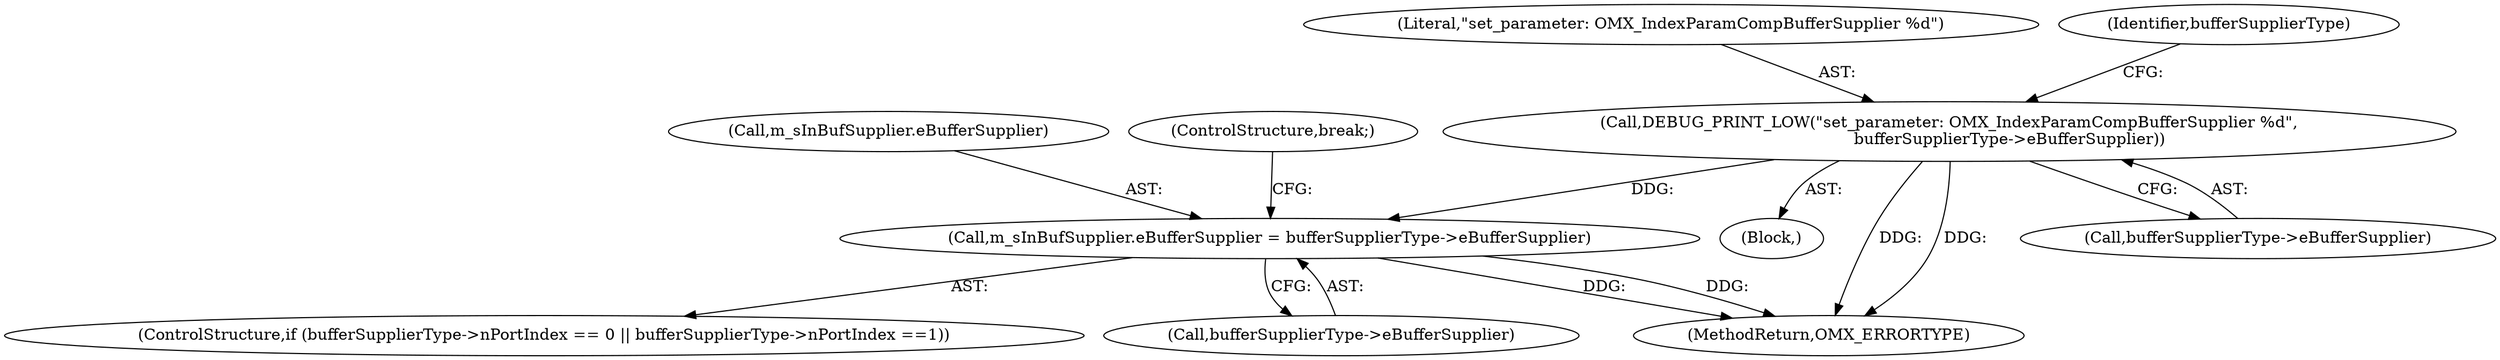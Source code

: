 digraph "0_Android_560ccdb509a7b86186fac0fce1b25bd9a3e6a6e8_7@pointer" {
"1001831" [label="(Call,DEBUG_PRINT_LOW(\"set_parameter: OMX_IndexParamCompBufferSupplier %d\",\n                        bufferSupplierType->eBufferSupplier))"];
"1001848" [label="(Call,m_sInBufSupplier.eBufferSupplier = bufferSupplierType->eBufferSupplier)"];
"1001836" [label="(ControlStructure,if (bufferSupplierType->nPortIndex == 0 || bufferSupplierType->nPortIndex ==1))"];
"1001832" [label="(Literal,\"set_parameter: OMX_IndexParamCompBufferSupplier %d\")"];
"1001831" [label="(Call,DEBUG_PRINT_LOW(\"set_parameter: OMX_IndexParamCompBufferSupplier %d\",\n                        bufferSupplierType->eBufferSupplier))"];
"1001849" [label="(Call,m_sInBufSupplier.eBufferSupplier)"];
"1001852" [label="(Call,bufferSupplierType->eBufferSupplier)"];
"1001840" [label="(Identifier,bufferSupplierType)"];
"1001819" [label="(Block,)"];
"1002913" [label="(MethodReturn,OMX_ERRORTYPE)"];
"1001833" [label="(Call,bufferSupplierType->eBufferSupplier)"];
"1001859" [label="(ControlStructure,break;)"];
"1001848" [label="(Call,m_sInBufSupplier.eBufferSupplier = bufferSupplierType->eBufferSupplier)"];
"1001831" -> "1001819"  [label="AST: "];
"1001831" -> "1001833"  [label="CFG: "];
"1001832" -> "1001831"  [label="AST: "];
"1001833" -> "1001831"  [label="AST: "];
"1001840" -> "1001831"  [label="CFG: "];
"1001831" -> "1002913"  [label="DDG: "];
"1001831" -> "1002913"  [label="DDG: "];
"1001831" -> "1001848"  [label="DDG: "];
"1001848" -> "1001836"  [label="AST: "];
"1001848" -> "1001852"  [label="CFG: "];
"1001849" -> "1001848"  [label="AST: "];
"1001852" -> "1001848"  [label="AST: "];
"1001859" -> "1001848"  [label="CFG: "];
"1001848" -> "1002913"  [label="DDG: "];
"1001848" -> "1002913"  [label="DDG: "];
}
